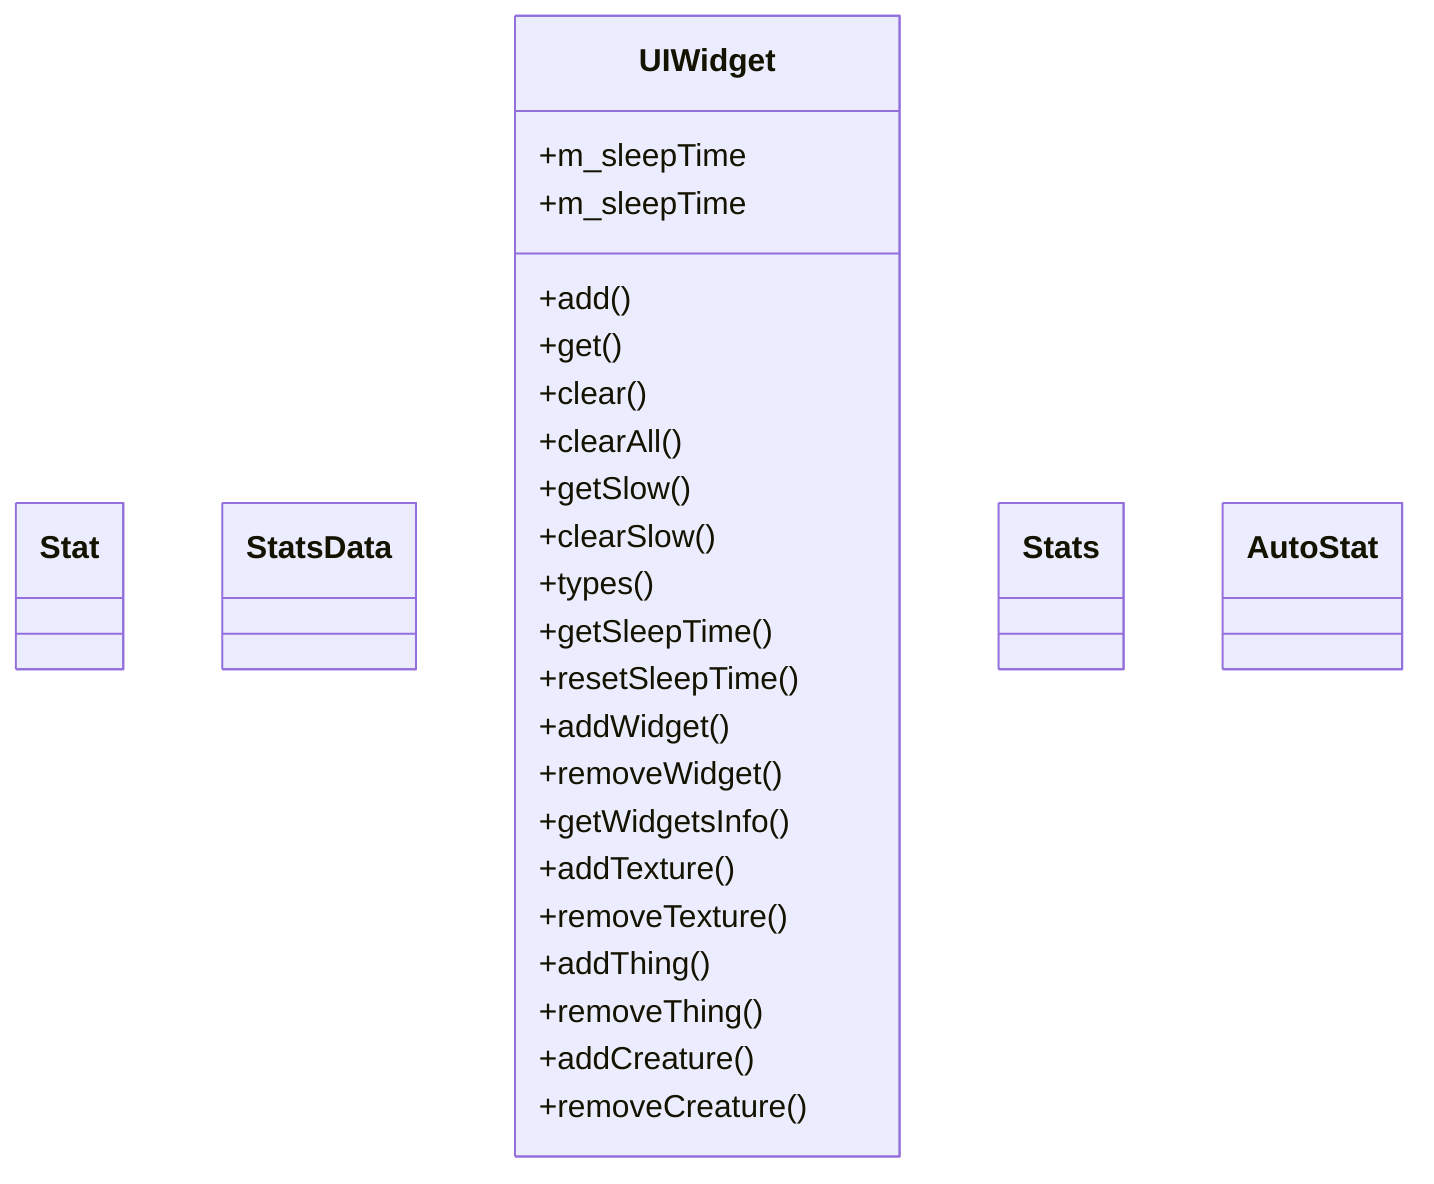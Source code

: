 classDiagram
    class Stat {
    }
    class StatsData {
    }
    class UIWidget {
        +add()
        +get()
        +clear()
        +clearAll()
        +getSlow()
        +clearSlow()
        +types()
        +getSleepTime()
        +m_sleepTime
        +resetSleepTime()
        +m_sleepTime
        +addWidget()
        +removeWidget()
        +getWidgetsInfo()
        +addTexture()
        +removeTexture()
        +addThing()
        +removeThing()
        +addCreature()
        +removeCreature()
    }
    class Stats {
    }
    class AutoStat {
    }
